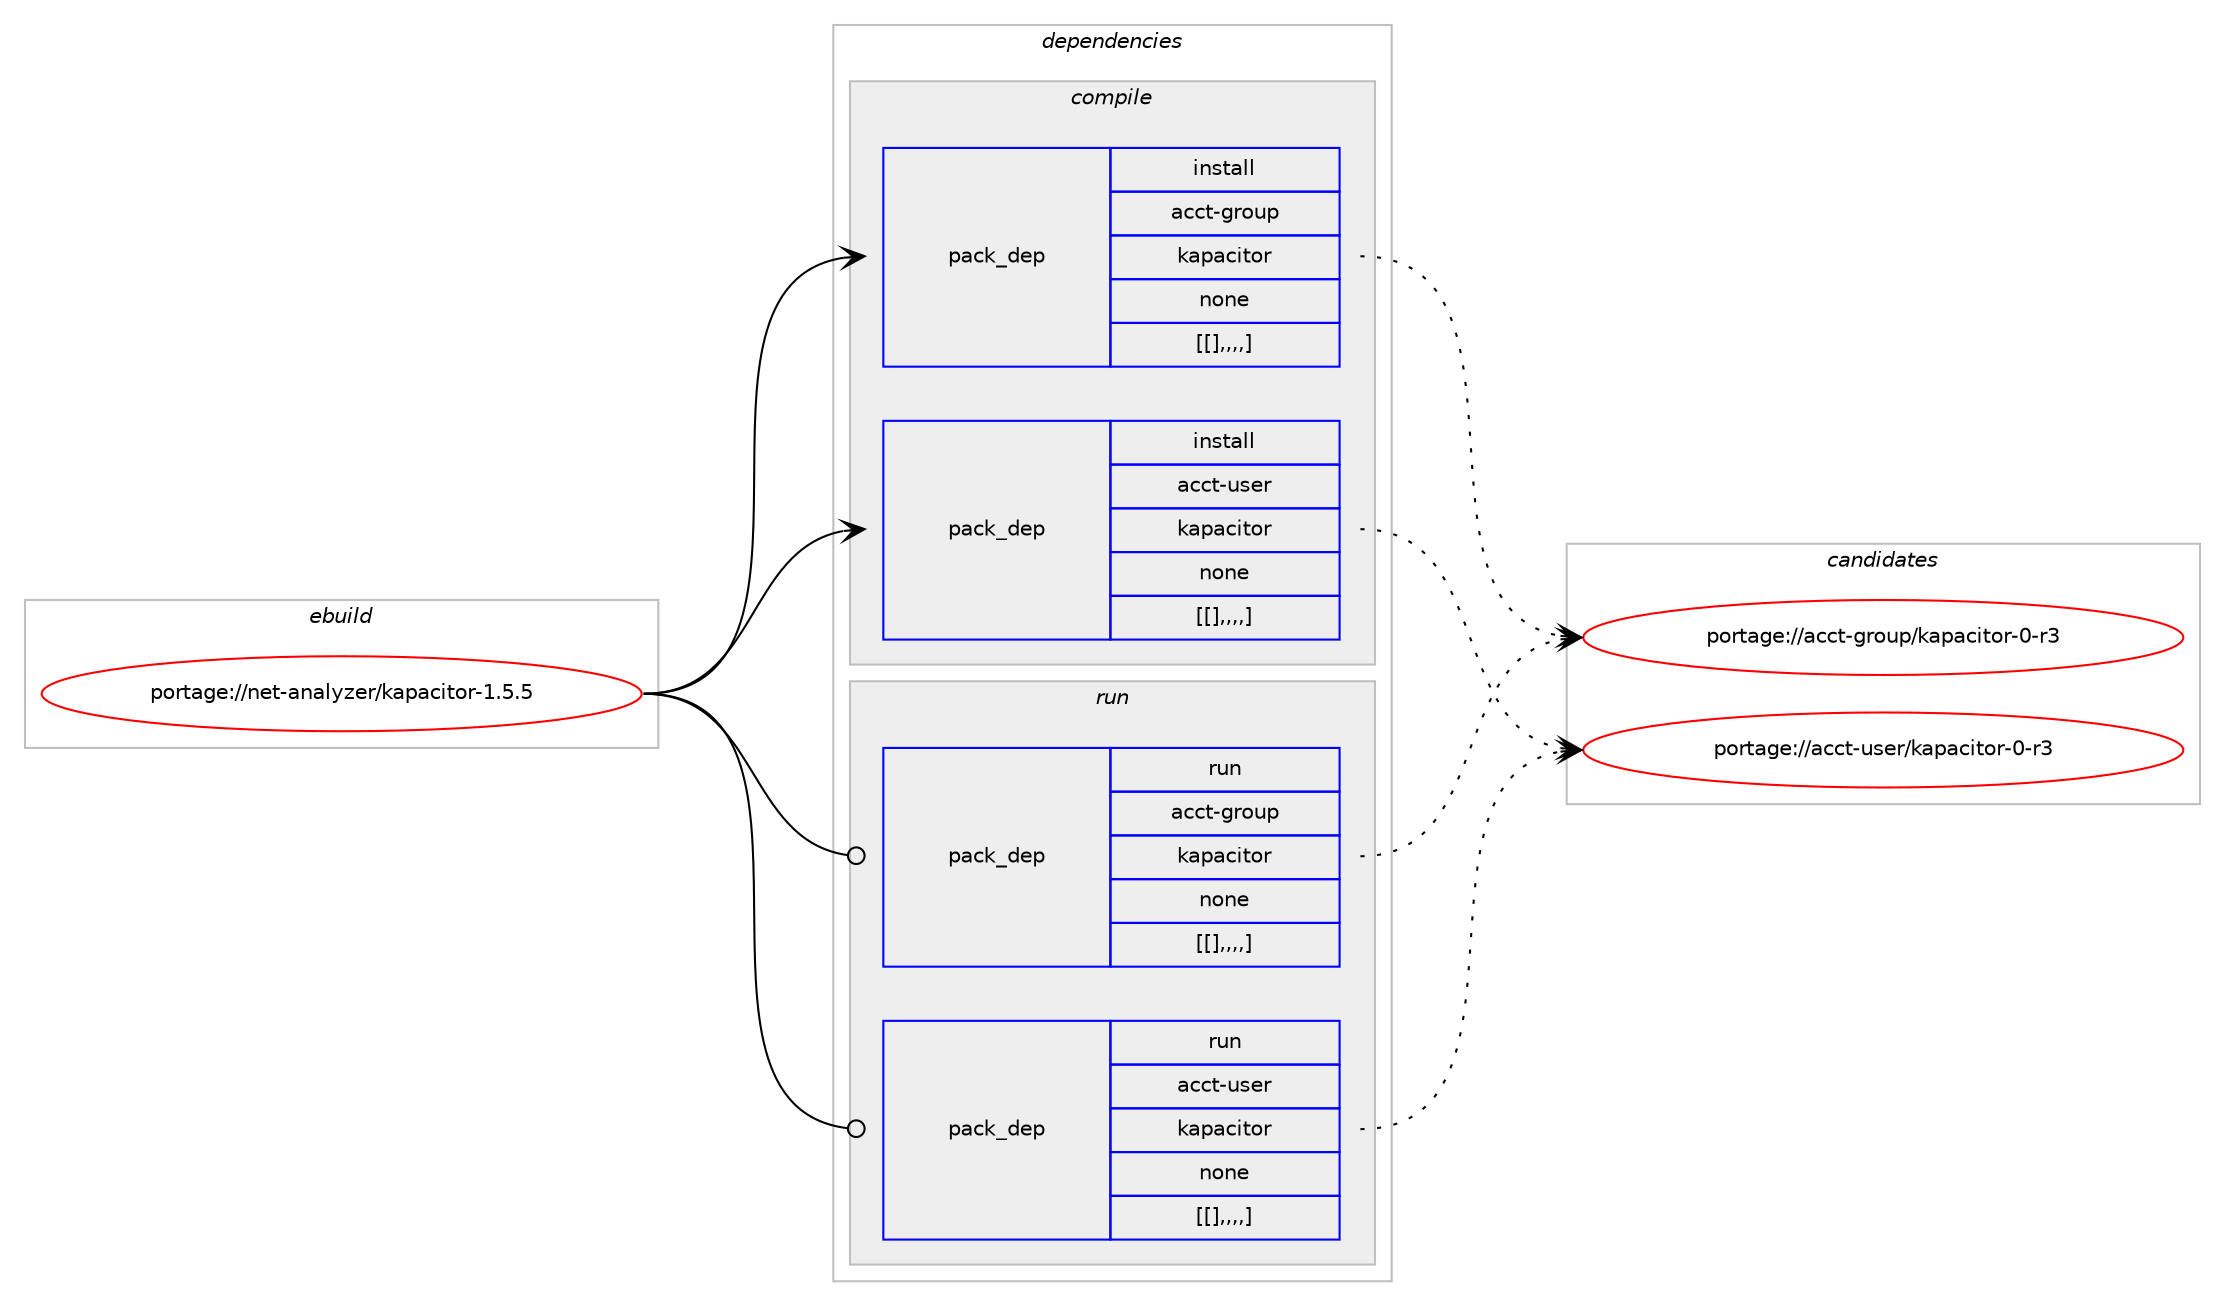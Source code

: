 digraph prolog {

# *************
# Graph options
# *************

newrank=true;
concentrate=true;
compound=true;
graph [rankdir=LR,fontname=Helvetica,fontsize=10,ranksep=1.5];#, ranksep=2.5, nodesep=0.2];
edge  [arrowhead=vee];
node  [fontname=Helvetica,fontsize=10];

# **********
# The ebuild
# **********

subgraph cluster_leftcol {
color=gray;
label=<<i>ebuild</i>>;
id [label="portage://net-analyzer/kapacitor-1.5.5", color=red, width=4, href="../net-analyzer/kapacitor-1.5.5.svg"];
}

# ****************
# The dependencies
# ****************

subgraph cluster_midcol {
color=gray;
label=<<i>dependencies</i>>;
subgraph cluster_compile {
fillcolor="#eeeeee";
style=filled;
label=<<i>compile</i>>;
subgraph pack261994 {
dependency356290 [label=<<TABLE BORDER="0" CELLBORDER="1" CELLSPACING="0" CELLPADDING="4" WIDTH="220"><TR><TD ROWSPAN="6" CELLPADDING="30">pack_dep</TD></TR><TR><TD WIDTH="110">install</TD></TR><TR><TD>acct-group</TD></TR><TR><TD>kapacitor</TD></TR><TR><TD>none</TD></TR><TR><TD>[[],,,,]</TD></TR></TABLE>>, shape=none, color=blue];
}
id:e -> dependency356290:w [weight=20,style="solid",arrowhead="vee"];
subgraph pack261995 {
dependency356291 [label=<<TABLE BORDER="0" CELLBORDER="1" CELLSPACING="0" CELLPADDING="4" WIDTH="220"><TR><TD ROWSPAN="6" CELLPADDING="30">pack_dep</TD></TR><TR><TD WIDTH="110">install</TD></TR><TR><TD>acct-user</TD></TR><TR><TD>kapacitor</TD></TR><TR><TD>none</TD></TR><TR><TD>[[],,,,]</TD></TR></TABLE>>, shape=none, color=blue];
}
id:e -> dependency356291:w [weight=20,style="solid",arrowhead="vee"];
}
subgraph cluster_compileandrun {
fillcolor="#eeeeee";
style=filled;
label=<<i>compile and run</i>>;
}
subgraph cluster_run {
fillcolor="#eeeeee";
style=filled;
label=<<i>run</i>>;
subgraph pack261996 {
dependency356292 [label=<<TABLE BORDER="0" CELLBORDER="1" CELLSPACING="0" CELLPADDING="4" WIDTH="220"><TR><TD ROWSPAN="6" CELLPADDING="30">pack_dep</TD></TR><TR><TD WIDTH="110">run</TD></TR><TR><TD>acct-group</TD></TR><TR><TD>kapacitor</TD></TR><TR><TD>none</TD></TR><TR><TD>[[],,,,]</TD></TR></TABLE>>, shape=none, color=blue];
}
id:e -> dependency356292:w [weight=20,style="solid",arrowhead="odot"];
subgraph pack261997 {
dependency356293 [label=<<TABLE BORDER="0" CELLBORDER="1" CELLSPACING="0" CELLPADDING="4" WIDTH="220"><TR><TD ROWSPAN="6" CELLPADDING="30">pack_dep</TD></TR><TR><TD WIDTH="110">run</TD></TR><TR><TD>acct-user</TD></TR><TR><TD>kapacitor</TD></TR><TR><TD>none</TD></TR><TR><TD>[[],,,,]</TD></TR></TABLE>>, shape=none, color=blue];
}
id:e -> dependency356293:w [weight=20,style="solid",arrowhead="odot"];
}
}

# **************
# The candidates
# **************

subgraph cluster_choices {
rank=same;
color=gray;
label=<<i>candidates</i>>;

subgraph choice261994 {
color=black;
nodesep=1;
choice979999116451031141111171124710797112979910511611111445484511451 [label="portage://acct-group/kapacitor-0-r3", color=red, width=4,href="../acct-group/kapacitor-0-r3.svg"];
dependency356290:e -> choice979999116451031141111171124710797112979910511611111445484511451:w [style=dotted,weight="100"];
}
subgraph choice261995 {
color=black;
nodesep=1;
choice979999116451171151011144710797112979910511611111445484511451 [label="portage://acct-user/kapacitor-0-r3", color=red, width=4,href="../acct-user/kapacitor-0-r3.svg"];
dependency356291:e -> choice979999116451171151011144710797112979910511611111445484511451:w [style=dotted,weight="100"];
}
subgraph choice261996 {
color=black;
nodesep=1;
choice979999116451031141111171124710797112979910511611111445484511451 [label="portage://acct-group/kapacitor-0-r3", color=red, width=4,href="../acct-group/kapacitor-0-r3.svg"];
dependency356292:e -> choice979999116451031141111171124710797112979910511611111445484511451:w [style=dotted,weight="100"];
}
subgraph choice261997 {
color=black;
nodesep=1;
choice979999116451171151011144710797112979910511611111445484511451 [label="portage://acct-user/kapacitor-0-r3", color=red, width=4,href="../acct-user/kapacitor-0-r3.svg"];
dependency356293:e -> choice979999116451171151011144710797112979910511611111445484511451:w [style=dotted,weight="100"];
}
}

}
